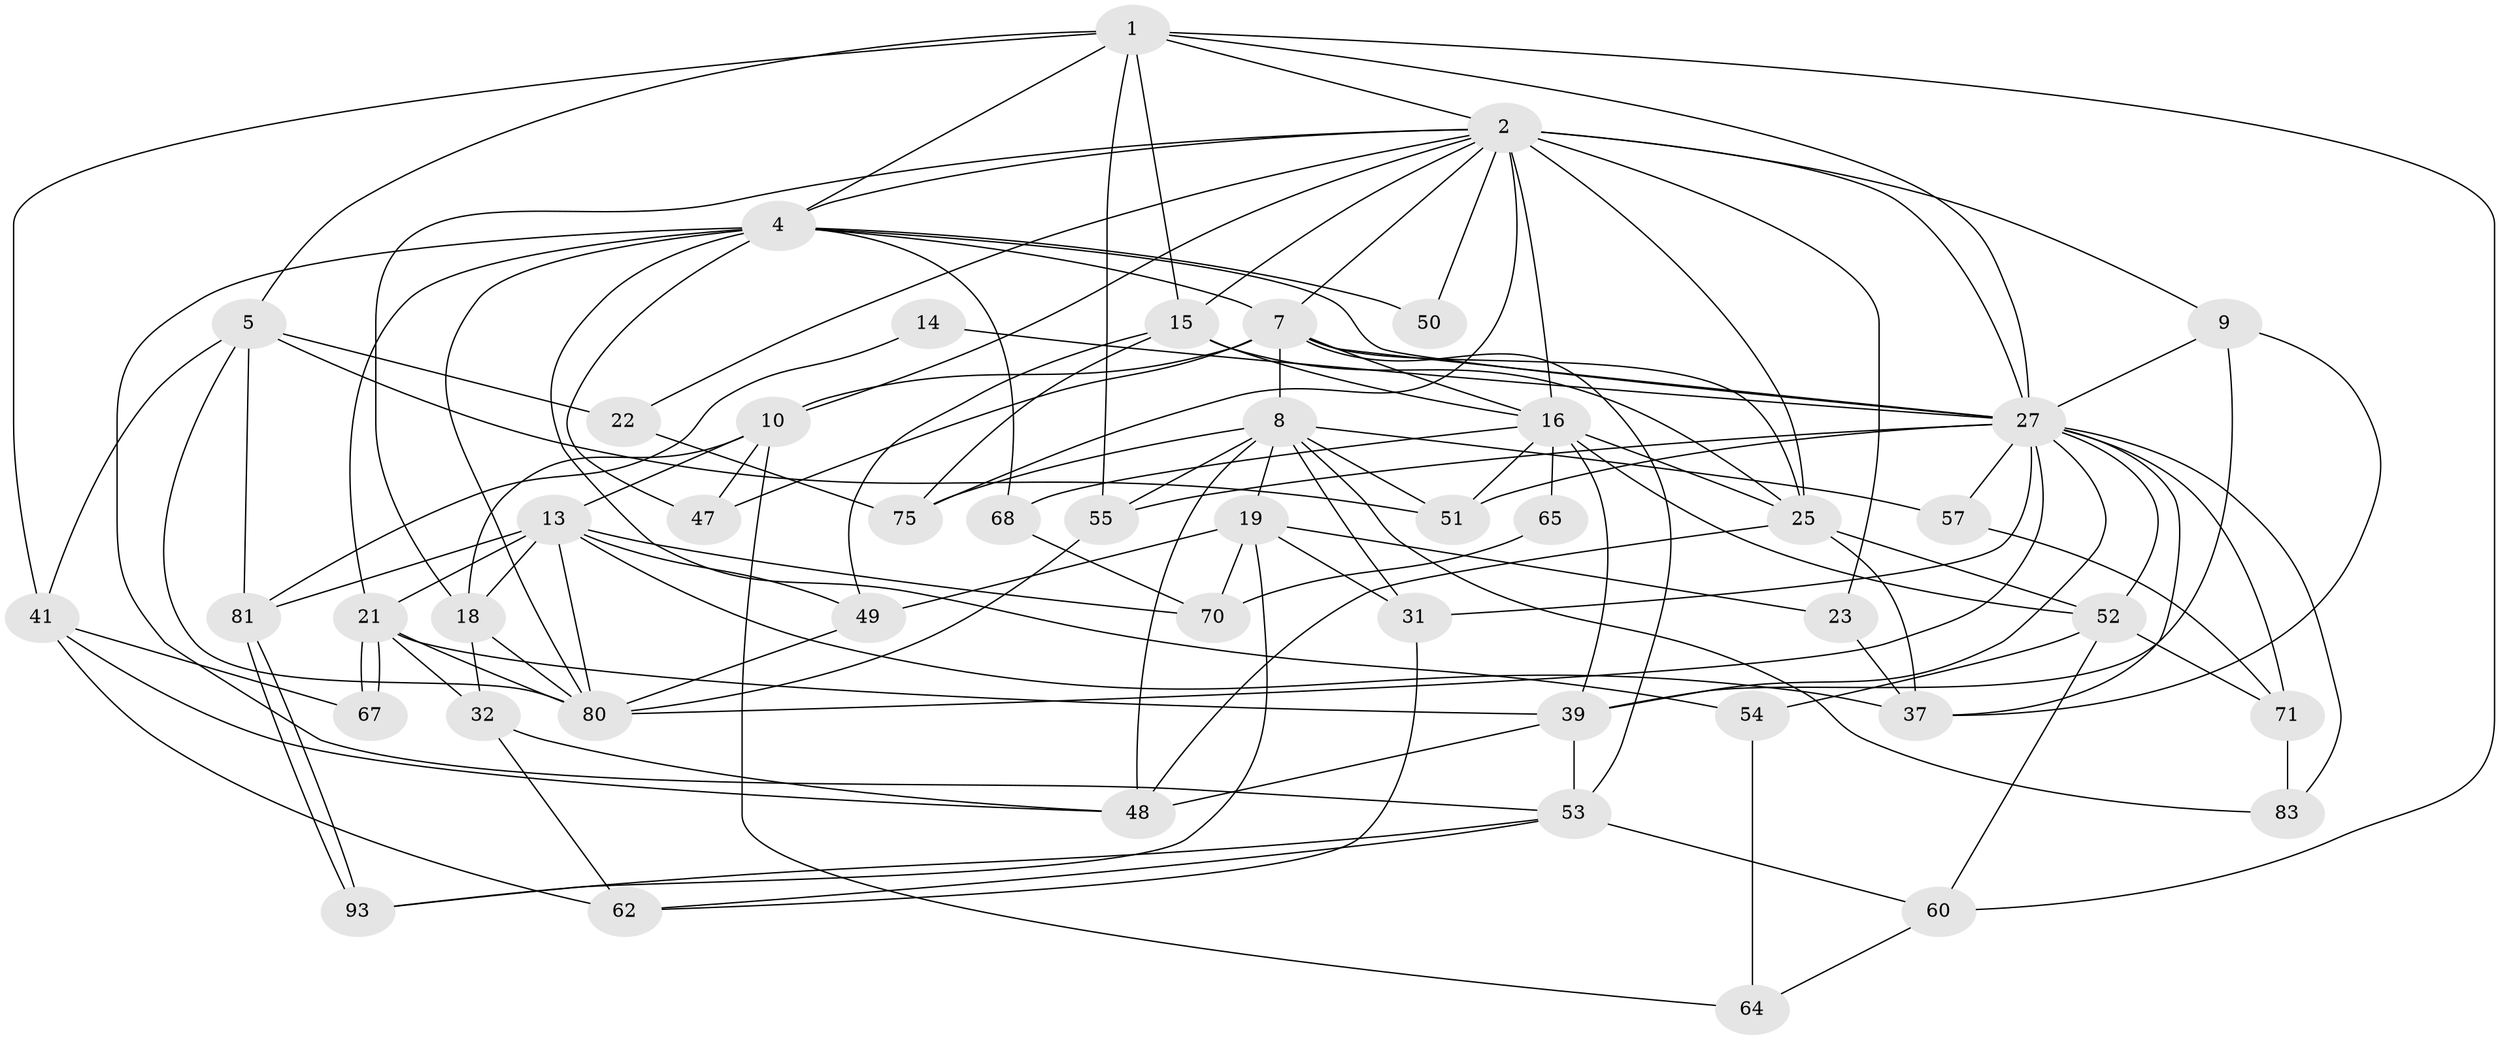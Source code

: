 // original degree distribution, {3: 0.3157894736842105, 5: 0.1368421052631579, 6: 0.11578947368421053, 4: 0.37894736842105264, 7: 0.010526315789473684, 2: 0.042105263157894736}
// Generated by graph-tools (version 1.1) at 2025/15/03/09/25 04:15:04]
// undirected, 47 vertices, 127 edges
graph export_dot {
graph [start="1"]
  node [color=gray90,style=filled];
  1 [super="+36+20"];
  2 [super="+30+17+3"];
  4 [super="+6+45+72"];
  5 [super="+42+90"];
  7 [super="+82+44"];
  8 [super="+12"];
  9 [super="+24"];
  10 [super="+58+40"];
  13 [super="+86+92+66"];
  14;
  15 [super="+29+38"];
  16 [super="+34+79"];
  18;
  19 [super="+95"];
  21 [super="+33"];
  22;
  23;
  25 [super="+69"];
  27 [super="+28+43"];
  31;
  32;
  37 [super="+78"];
  39 [super="+89"];
  41 [super="+46"];
  47;
  48 [super="+73"];
  49;
  50;
  51;
  52;
  53 [super="+56"];
  54;
  55;
  57;
  60;
  62;
  64;
  65;
  67;
  68;
  70;
  71 [super="+87"];
  75;
  80 [super="+84"];
  81;
  83;
  93;
  1 -- 4;
  1 -- 60;
  1 -- 5 [weight=2];
  1 -- 55;
  1 -- 15 [weight=2];
  1 -- 2;
  1 -- 41;
  1 -- 27;
  2 -- 75;
  2 -- 9;
  2 -- 25 [weight=2];
  2 -- 18;
  2 -- 23;
  2 -- 10;
  2 -- 16 [weight=2];
  2 -- 7;
  2 -- 4;
  2 -- 50;
  2 -- 22;
  2 -- 27 [weight=2];
  2 -- 15;
  4 -- 47;
  4 -- 21;
  4 -- 7;
  4 -- 50;
  4 -- 68;
  4 -- 80;
  4 -- 53;
  4 -- 54;
  4 -- 27;
  5 -- 41;
  5 -- 80;
  5 -- 81;
  5 -- 22;
  5 -- 51;
  7 -- 53 [weight=2];
  7 -- 16;
  7 -- 25;
  7 -- 10;
  7 -- 47;
  7 -- 8;
  7 -- 27;
  8 -- 57;
  8 -- 31;
  8 -- 55;
  8 -- 48;
  8 -- 83;
  8 -- 51;
  8 -- 19;
  8 -- 75;
  9 -- 27;
  9 -- 39;
  9 -- 37;
  10 -- 64;
  10 -- 18;
  10 -- 13;
  10 -- 47;
  13 -- 80 [weight=2];
  13 -- 18;
  13 -- 81;
  13 -- 49;
  13 -- 37;
  13 -- 70;
  13 -- 21;
  14 -- 81;
  14 -- 27;
  15 -- 75;
  15 -- 25 [weight=2];
  15 -- 16;
  15 -- 49;
  16 -- 68;
  16 -- 65;
  16 -- 52;
  16 -- 25;
  16 -- 39;
  16 -- 51;
  18 -- 32;
  18 -- 80;
  19 -- 49;
  19 -- 70;
  19 -- 23;
  19 -- 93;
  19 -- 31;
  21 -- 67;
  21 -- 67;
  21 -- 32;
  21 -- 80;
  21 -- 39;
  22 -- 75;
  23 -- 37;
  25 -- 52;
  25 -- 37;
  25 -- 48;
  27 -- 52;
  27 -- 55;
  27 -- 37;
  27 -- 39;
  27 -- 71;
  27 -- 80;
  27 -- 83;
  27 -- 51;
  27 -- 57;
  27 -- 31;
  31 -- 62;
  32 -- 48;
  32 -- 62;
  39 -- 53;
  39 -- 48;
  41 -- 62;
  41 -- 67;
  41 -- 48;
  49 -- 80;
  52 -- 54;
  52 -- 60;
  52 -- 71;
  53 -- 60;
  53 -- 93;
  53 -- 62;
  54 -- 64;
  55 -- 80;
  57 -- 71;
  60 -- 64;
  65 -- 70;
  68 -- 70;
  71 -- 83;
  81 -- 93;
  81 -- 93;
}

